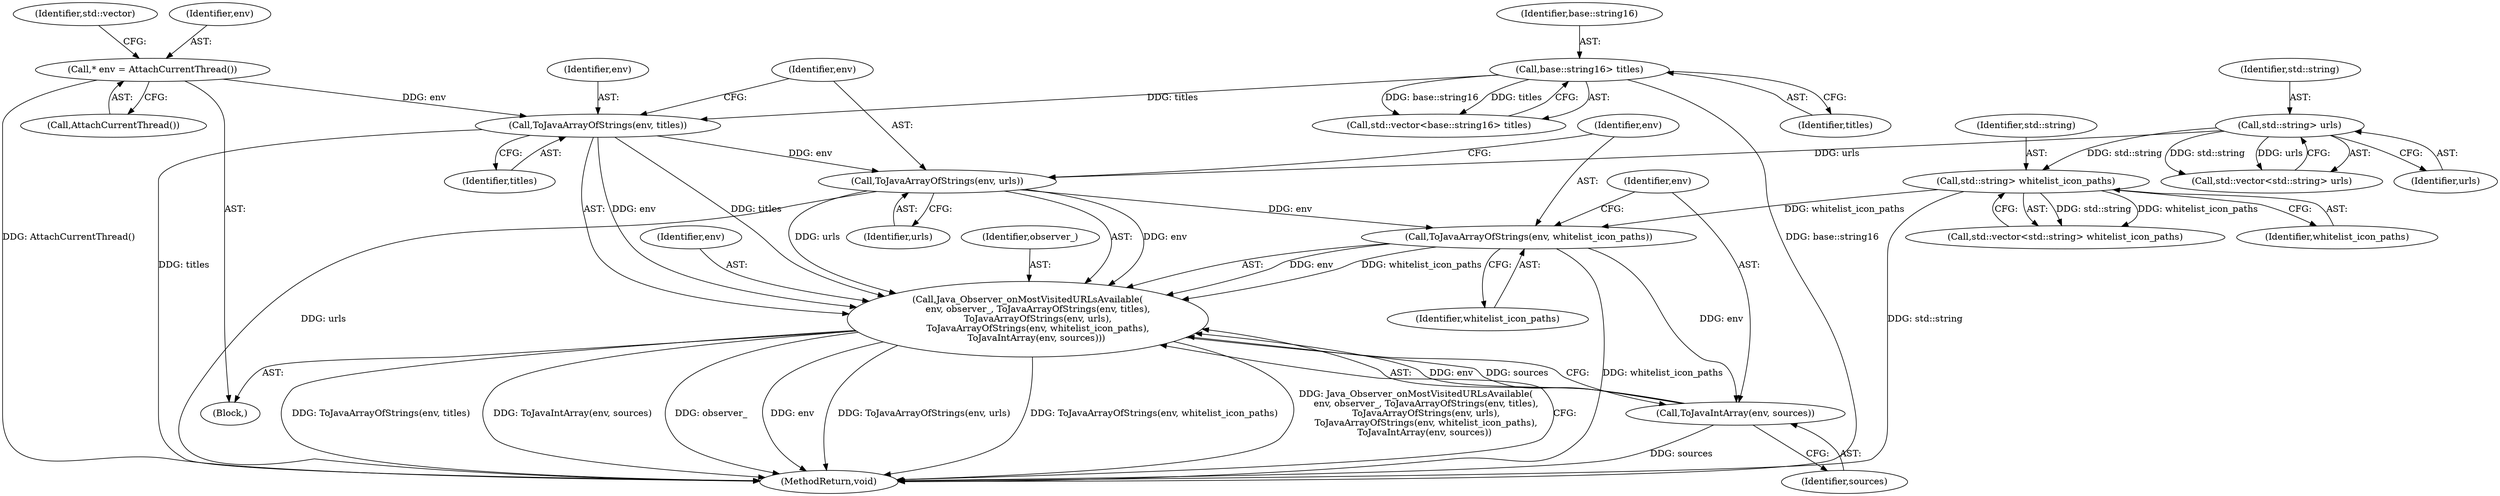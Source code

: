 digraph "0_Chrome_5c6e9372daae557d6857f02888e84363eeff9be9_0@pointer" {
"1000147" [label="(Call,Java_Observer_onMostVisitedURLsAvailable(\n       env, observer_, ToJavaArrayOfStrings(env, titles),\n       ToJavaArrayOfStrings(env, urls),\n       ToJavaArrayOfStrings(env, whitelist_icon_paths),\n      ToJavaIntArray(env, sources)))"];
"1000159" [label="(Call,ToJavaIntArray(env, sources))"];
"1000156" [label="(Call,ToJavaArrayOfStrings(env, whitelist_icon_paths))"];
"1000153" [label="(Call,ToJavaArrayOfStrings(env, urls))"];
"1000150" [label="(Call,ToJavaArrayOfStrings(env, titles))"];
"1000104" [label="(Call,* env = AttachCurrentThread())"];
"1000109" [label="(Call,base::string16> titles)"];
"1000114" [label="(Call,std::string> urls)"];
"1000119" [label="(Call,std::string> whitelist_icon_paths)"];
"1000104" [label="(Call,* env = AttachCurrentThread())"];
"1000110" [label="(Identifier,base::string16)"];
"1000154" [label="(Identifier,env)"];
"1000148" [label="(Identifier,env)"];
"1000116" [label="(Identifier,urls)"];
"1000117" [label="(Call,std::vector<std::string> whitelist_icon_paths)"];
"1000109" [label="(Call,base::string16> titles)"];
"1000159" [label="(Call,ToJavaIntArray(env, sources))"];
"1000155" [label="(Identifier,urls)"];
"1000102" [label="(Block,)"];
"1000147" [label="(Call,Java_Observer_onMostVisitedURLsAvailable(\n       env, observer_, ToJavaArrayOfStrings(env, titles),\n       ToJavaArrayOfStrings(env, urls),\n       ToJavaArrayOfStrings(env, whitelist_icon_paths),\n      ToJavaIntArray(env, sources)))"];
"1000112" [label="(Call,std::vector<std::string> urls)"];
"1000119" [label="(Call,std::string> whitelist_icon_paths)"];
"1000121" [label="(Identifier,whitelist_icon_paths)"];
"1000151" [label="(Identifier,env)"];
"1000152" [label="(Identifier,titles)"];
"1000114" [label="(Call,std::string> urls)"];
"1000153" [label="(Call,ToJavaArrayOfStrings(env, urls))"];
"1000156" [label="(Call,ToJavaArrayOfStrings(env, whitelist_icon_paths))"];
"1000149" [label="(Identifier,observer_)"];
"1000160" [label="(Identifier,env)"];
"1000158" [label="(Identifier,whitelist_icon_paths)"];
"1000105" [label="(Identifier,env)"];
"1000162" [label="(MethodReturn,void)"];
"1000107" [label="(Call,std::vector<base::string16> titles)"];
"1000150" [label="(Call,ToJavaArrayOfStrings(env, titles))"];
"1000157" [label="(Identifier,env)"];
"1000111" [label="(Identifier,titles)"];
"1000108" [label="(Identifier,std::vector)"];
"1000120" [label="(Identifier,std::string)"];
"1000161" [label="(Identifier,sources)"];
"1000106" [label="(Call,AttachCurrentThread())"];
"1000115" [label="(Identifier,std::string)"];
"1000147" -> "1000102"  [label="AST: "];
"1000147" -> "1000159"  [label="CFG: "];
"1000148" -> "1000147"  [label="AST: "];
"1000149" -> "1000147"  [label="AST: "];
"1000150" -> "1000147"  [label="AST: "];
"1000153" -> "1000147"  [label="AST: "];
"1000156" -> "1000147"  [label="AST: "];
"1000159" -> "1000147"  [label="AST: "];
"1000162" -> "1000147"  [label="CFG: "];
"1000147" -> "1000162"  [label="DDG: ToJavaArrayOfStrings(env, titles)"];
"1000147" -> "1000162"  [label="DDG: ToJavaIntArray(env, sources)"];
"1000147" -> "1000162"  [label="DDG: observer_"];
"1000147" -> "1000162"  [label="DDG: env"];
"1000147" -> "1000162"  [label="DDG: ToJavaArrayOfStrings(env, urls)"];
"1000147" -> "1000162"  [label="DDG: ToJavaArrayOfStrings(env, whitelist_icon_paths)"];
"1000147" -> "1000162"  [label="DDG: Java_Observer_onMostVisitedURLsAvailable(\n       env, observer_, ToJavaArrayOfStrings(env, titles),\n       ToJavaArrayOfStrings(env, urls),\n       ToJavaArrayOfStrings(env, whitelist_icon_paths),\n      ToJavaIntArray(env, sources))"];
"1000159" -> "1000147"  [label="DDG: env"];
"1000159" -> "1000147"  [label="DDG: sources"];
"1000150" -> "1000147"  [label="DDG: env"];
"1000150" -> "1000147"  [label="DDG: titles"];
"1000153" -> "1000147"  [label="DDG: env"];
"1000153" -> "1000147"  [label="DDG: urls"];
"1000156" -> "1000147"  [label="DDG: env"];
"1000156" -> "1000147"  [label="DDG: whitelist_icon_paths"];
"1000159" -> "1000161"  [label="CFG: "];
"1000160" -> "1000159"  [label="AST: "];
"1000161" -> "1000159"  [label="AST: "];
"1000159" -> "1000162"  [label="DDG: sources"];
"1000156" -> "1000159"  [label="DDG: env"];
"1000156" -> "1000158"  [label="CFG: "];
"1000157" -> "1000156"  [label="AST: "];
"1000158" -> "1000156"  [label="AST: "];
"1000160" -> "1000156"  [label="CFG: "];
"1000156" -> "1000162"  [label="DDG: whitelist_icon_paths"];
"1000153" -> "1000156"  [label="DDG: env"];
"1000119" -> "1000156"  [label="DDG: whitelist_icon_paths"];
"1000153" -> "1000155"  [label="CFG: "];
"1000154" -> "1000153"  [label="AST: "];
"1000155" -> "1000153"  [label="AST: "];
"1000157" -> "1000153"  [label="CFG: "];
"1000153" -> "1000162"  [label="DDG: urls"];
"1000150" -> "1000153"  [label="DDG: env"];
"1000114" -> "1000153"  [label="DDG: urls"];
"1000150" -> "1000152"  [label="CFG: "];
"1000151" -> "1000150"  [label="AST: "];
"1000152" -> "1000150"  [label="AST: "];
"1000154" -> "1000150"  [label="CFG: "];
"1000150" -> "1000162"  [label="DDG: titles"];
"1000104" -> "1000150"  [label="DDG: env"];
"1000109" -> "1000150"  [label="DDG: titles"];
"1000104" -> "1000102"  [label="AST: "];
"1000104" -> "1000106"  [label="CFG: "];
"1000105" -> "1000104"  [label="AST: "];
"1000106" -> "1000104"  [label="AST: "];
"1000108" -> "1000104"  [label="CFG: "];
"1000104" -> "1000162"  [label="DDG: AttachCurrentThread()"];
"1000109" -> "1000107"  [label="AST: "];
"1000109" -> "1000111"  [label="CFG: "];
"1000110" -> "1000109"  [label="AST: "];
"1000111" -> "1000109"  [label="AST: "];
"1000107" -> "1000109"  [label="CFG: "];
"1000109" -> "1000162"  [label="DDG: base::string16"];
"1000109" -> "1000107"  [label="DDG: base::string16"];
"1000109" -> "1000107"  [label="DDG: titles"];
"1000114" -> "1000112"  [label="AST: "];
"1000114" -> "1000116"  [label="CFG: "];
"1000115" -> "1000114"  [label="AST: "];
"1000116" -> "1000114"  [label="AST: "];
"1000112" -> "1000114"  [label="CFG: "];
"1000114" -> "1000112"  [label="DDG: std::string"];
"1000114" -> "1000112"  [label="DDG: urls"];
"1000114" -> "1000119"  [label="DDG: std::string"];
"1000119" -> "1000117"  [label="AST: "];
"1000119" -> "1000121"  [label="CFG: "];
"1000120" -> "1000119"  [label="AST: "];
"1000121" -> "1000119"  [label="AST: "];
"1000117" -> "1000119"  [label="CFG: "];
"1000119" -> "1000162"  [label="DDG: std::string"];
"1000119" -> "1000117"  [label="DDG: std::string"];
"1000119" -> "1000117"  [label="DDG: whitelist_icon_paths"];
}
